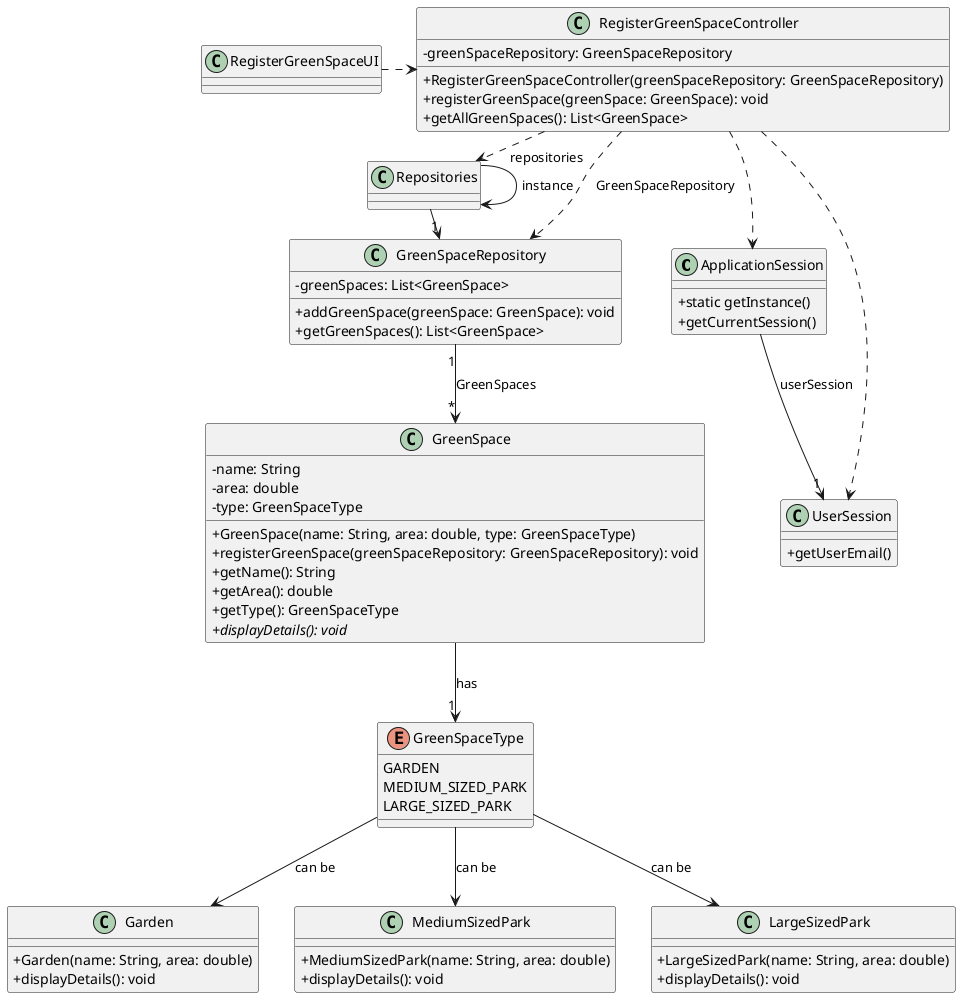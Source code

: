 @startuml

'skinparam monochrome true
skinparam packageStyle rectangle
skinparam shadowing false
skinparam linetype polyline
skinparam linetype orto

skinparam classAttributeIconSize 0

'left to right direction

class ApplicationSession
{
    + static getInstance()
    + getCurrentSession()
}

class UserSession
{
    + getUserEmail()
}

class GreenSpace {
    - name: String
    - area: double
    - type: GreenSpaceType

    + GreenSpace(name: String, area: double, type: GreenSpaceType)
    + registerGreenSpace(greenSpaceRepository: GreenSpaceRepository): void
    + getName(): String
    + getArea(): double
    + getType(): GreenSpaceType
    {abstract} + displayDetails(): void
}

class Garden {
    + Garden(name: String, area: double)
    + displayDetails(): void
}

class MediumSizedPark {
    + MediumSizedPark(name: String, area: double)
    + displayDetails(): void
}

class LargeSizedPark {
    + LargeSizedPark(name: String, area: double)
    + displayDetails(): void
}

class GreenSpaceRepository {
    - greenSpaces: List<GreenSpace>

    + addGreenSpace(greenSpace: GreenSpace): void
    + getGreenSpaces(): List<GreenSpace>
}

class RegisterGreenSpaceController {
    - greenSpaceRepository: GreenSpaceRepository

    + RegisterGreenSpaceController(greenSpaceRepository: GreenSpaceRepository)
    + registerGreenSpace(greenSpace: GreenSpace): void
    + getAllGreenSpaces(): List<GreenSpace>
}

enum GreenSpaceType {
    GARDEN
    MEDIUM_SIZED_PARK
    LARGE_SIZED_PARK
}

ApplicationSession --> "1" UserSession : userSession

RegisterGreenSpaceController ..> ApplicationSession
RegisterGreenSpaceController ..> UserSession

Repositories -> Repositories : instance

RegisterGreenSpaceUI .> RegisterGreenSpaceController

RegisterGreenSpaceController .> Repositories : repositories

Repositories -> "1" GreenSpaceRepository

RegisterGreenSpaceController ..> GreenSpaceRepository : GreenSpaceRepository

' Ligação dos tipos de parques com a classe GreenSpace
GreenSpaceType --> Garden : can be
GreenSpaceType --> MediumSizedPark : can be
GreenSpaceType --> LargeSizedPark : can be

GreenSpace --> "1" GreenSpaceType : has

' Legenda
GreenSpaceRepository "1" --> "*" GreenSpace : GreenSpaces

@enduml

